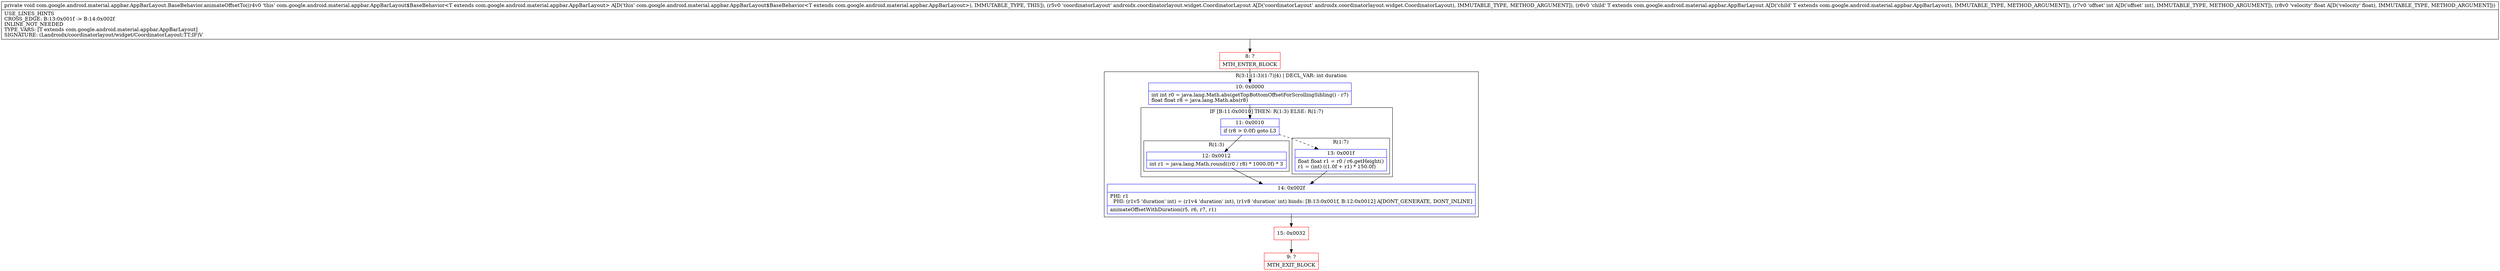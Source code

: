 digraph "CFG forcom.google.android.material.appbar.AppBarLayout.BaseBehavior.animateOffsetTo(Landroidx\/coordinatorlayout\/widget\/CoordinatorLayout;Lcom\/google\/android\/material\/appbar\/AppBarLayout;IF)V" {
subgraph cluster_Region_472338523 {
label = "R(3:1|(1:3)(1:7)|4) | DECL_VAR: int duration\l";
node [shape=record,color=blue];
Node_10 [shape=record,label="{10\:\ 0x0000|int int r0 = java.lang.Math.abs(getTopBottomOffsetForScrollingSibling() \- r7)\lfloat float r8 = java.lang.Math.abs(r8)\l}"];
subgraph cluster_IfRegion_1538596013 {
label = "IF [B:11:0x0010] THEN: R(1:3) ELSE: R(1:7)";
node [shape=record,color=blue];
Node_11 [shape=record,label="{11\:\ 0x0010|if (r8 \> 0.0f) goto L3\l}"];
subgraph cluster_Region_1491108460 {
label = "R(1:3)";
node [shape=record,color=blue];
Node_12 [shape=record,label="{12\:\ 0x0012|int r1 = java.lang.Math.round((r0 \/ r8) * 1000.0f) * 3\l}"];
}
subgraph cluster_Region_349066434 {
label = "R(1:7)";
node [shape=record,color=blue];
Node_13 [shape=record,label="{13\:\ 0x001f|float float r1 = r0 \/ r6.getHeight()\lr1 = (int) ((1.0f + r1) * 150.0f)\l}"];
}
}
Node_14 [shape=record,label="{14\:\ 0x002f|PHI: r1 \l  PHI: (r1v5 'duration' int) = (r1v4 'duration' int), (r1v8 'duration' int) binds: [B:13:0x001f, B:12:0x0012] A[DONT_GENERATE, DONT_INLINE]\l|animateOffsetWithDuration(r5, r6, r7, r1)\l}"];
}
Node_8 [shape=record,color=red,label="{8\:\ ?|MTH_ENTER_BLOCK\l}"];
Node_15 [shape=record,color=red,label="{15\:\ 0x0032}"];
Node_9 [shape=record,color=red,label="{9\:\ ?|MTH_EXIT_BLOCK\l}"];
MethodNode[shape=record,label="{private void com.google.android.material.appbar.AppBarLayout.BaseBehavior.animateOffsetTo((r4v0 'this' com.google.android.material.appbar.AppBarLayout$BaseBehavior\<T extends com.google.android.material.appbar.AppBarLayout\> A[D('this' com.google.android.material.appbar.AppBarLayout$BaseBehavior\<T extends com.google.android.material.appbar.AppBarLayout\>), IMMUTABLE_TYPE, THIS]), (r5v0 'coordinatorLayout' androidx.coordinatorlayout.widget.CoordinatorLayout A[D('coordinatorLayout' androidx.coordinatorlayout.widget.CoordinatorLayout), IMMUTABLE_TYPE, METHOD_ARGUMENT]), (r6v0 'child' T extends com.google.android.material.appbar.AppBarLayout A[D('child' T extends com.google.android.material.appbar.AppBarLayout), IMMUTABLE_TYPE, METHOD_ARGUMENT]), (r7v0 'offset' int A[D('offset' int), IMMUTABLE_TYPE, METHOD_ARGUMENT]), (r8v0 'velocity' float A[D('velocity' float), IMMUTABLE_TYPE, METHOD_ARGUMENT]))  | USE_LINES_HINTS\lCROSS_EDGE: B:13:0x001f \-\> B:14:0x002f\lINLINE_NOT_NEEDED\lTYPE_VARS: [T extends com.google.android.material.appbar.AppBarLayout]\lSIGNATURE: (Landroidx\/coordinatorlayout\/widget\/CoordinatorLayout;TT;IF)V\l}"];
MethodNode -> Node_8;Node_10 -> Node_11;
Node_11 -> Node_12;
Node_11 -> Node_13[style=dashed];
Node_12 -> Node_14;
Node_13 -> Node_14;
Node_14 -> Node_15;
Node_8 -> Node_10;
Node_15 -> Node_9;
}

